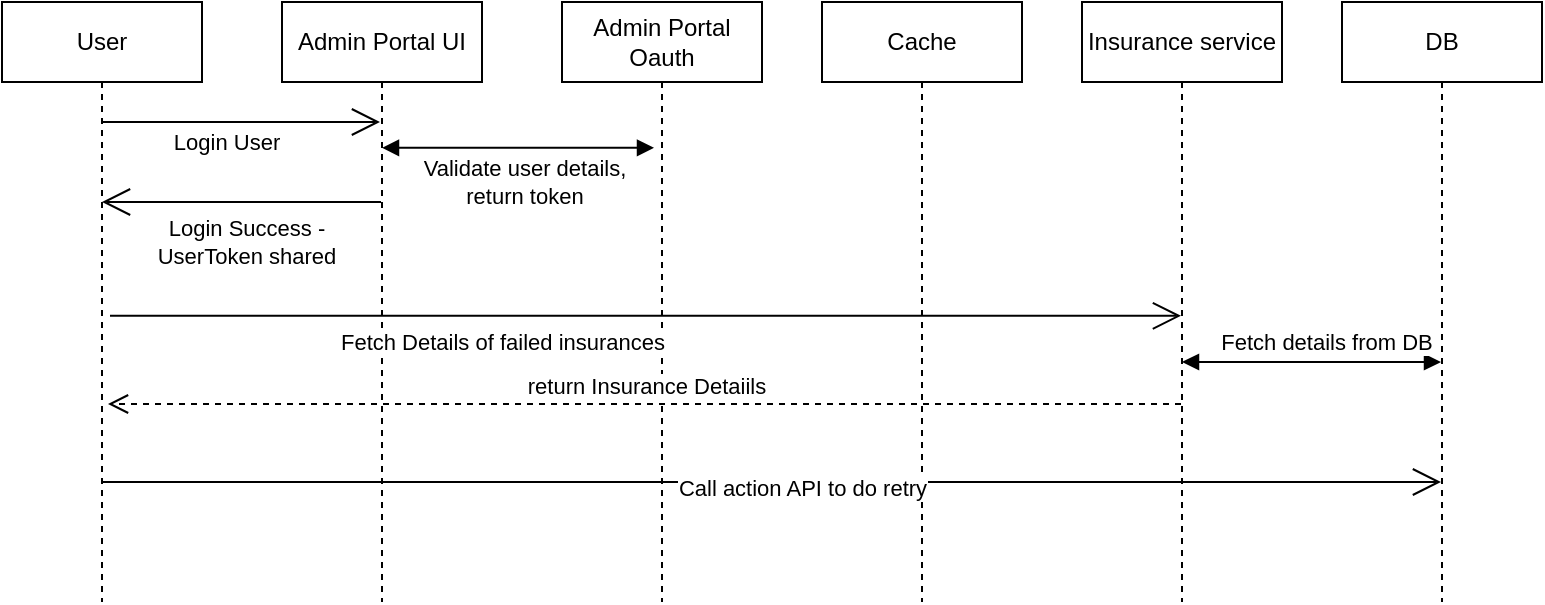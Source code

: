 <mxfile version="21.3.2" type="github">
  <diagram name="Page-1" id="_siwDrFcKnk8f0ph_S-L">
    <mxGraphModel dx="1194" dy="648" grid="1" gridSize="10" guides="1" tooltips="1" connect="1" arrows="1" fold="1" page="1" pageScale="1" pageWidth="850" pageHeight="1100" math="0" shadow="0">
      <root>
        <mxCell id="0" />
        <mxCell id="1" parent="0" />
        <mxCell id="wFQ3WPzUi1SbIOGA0kf2-1" value="User" style="shape=umlLifeline;perimeter=lifelinePerimeter;whiteSpace=wrap;html=1;container=1;dropTarget=0;collapsible=0;recursiveResize=0;outlineConnect=0;portConstraint=eastwest;newEdgeStyle={&quot;edgeStyle&quot;:&quot;elbowEdgeStyle&quot;,&quot;elbow&quot;:&quot;vertical&quot;,&quot;curved&quot;:0,&quot;rounded&quot;:0};" vertex="1" parent="1">
          <mxGeometry x="70" y="60" width="100" height="300" as="geometry" />
        </mxCell>
        <mxCell id="wFQ3WPzUi1SbIOGA0kf2-2" value="Admin Portal UI" style="shape=umlLifeline;perimeter=lifelinePerimeter;whiteSpace=wrap;html=1;container=1;dropTarget=0;collapsible=0;recursiveResize=0;outlineConnect=0;portConstraint=eastwest;newEdgeStyle={&quot;edgeStyle&quot;:&quot;elbowEdgeStyle&quot;,&quot;elbow&quot;:&quot;vertical&quot;,&quot;curved&quot;:0,&quot;rounded&quot;:0};" vertex="1" parent="1">
          <mxGeometry x="210" y="60" width="100" height="300" as="geometry" />
        </mxCell>
        <mxCell id="wFQ3WPzUi1SbIOGA0kf2-3" value="Cache" style="shape=umlLifeline;perimeter=lifelinePerimeter;whiteSpace=wrap;html=1;container=1;dropTarget=0;collapsible=0;recursiveResize=0;outlineConnect=0;portConstraint=eastwest;newEdgeStyle={&quot;edgeStyle&quot;:&quot;elbowEdgeStyle&quot;,&quot;elbow&quot;:&quot;vertical&quot;,&quot;curved&quot;:0,&quot;rounded&quot;:0};" vertex="1" parent="1">
          <mxGeometry x="480" y="60" width="100" height="300" as="geometry" />
        </mxCell>
        <mxCell id="wFQ3WPzUi1SbIOGA0kf2-4" value="Admin Portal Oauth" style="shape=umlLifeline;perimeter=lifelinePerimeter;whiteSpace=wrap;html=1;container=1;dropTarget=0;collapsible=0;recursiveResize=0;outlineConnect=0;portConstraint=eastwest;newEdgeStyle={&quot;edgeStyle&quot;:&quot;elbowEdgeStyle&quot;,&quot;elbow&quot;:&quot;vertical&quot;,&quot;curved&quot;:0,&quot;rounded&quot;:0};" vertex="1" parent="1">
          <mxGeometry x="350" y="60" width="100" height="300" as="geometry" />
        </mxCell>
        <mxCell id="wFQ3WPzUi1SbIOGA0kf2-5" value="Insurance service" style="shape=umlLifeline;perimeter=lifelinePerimeter;whiteSpace=wrap;html=1;container=1;dropTarget=0;collapsible=0;recursiveResize=0;outlineConnect=0;portConstraint=eastwest;newEdgeStyle={&quot;edgeStyle&quot;:&quot;elbowEdgeStyle&quot;,&quot;elbow&quot;:&quot;vertical&quot;,&quot;curved&quot;:0,&quot;rounded&quot;:0};" vertex="1" parent="1">
          <mxGeometry x="610" y="60" width="100" height="300" as="geometry" />
        </mxCell>
        <mxCell id="wFQ3WPzUi1SbIOGA0kf2-6" value="DB" style="shape=umlLifeline;perimeter=lifelinePerimeter;whiteSpace=wrap;html=1;container=1;dropTarget=0;collapsible=0;recursiveResize=0;outlineConnect=0;portConstraint=eastwest;newEdgeStyle={&quot;edgeStyle&quot;:&quot;elbowEdgeStyle&quot;,&quot;elbow&quot;:&quot;vertical&quot;,&quot;curved&quot;:0,&quot;rounded&quot;:0};" vertex="1" parent="1">
          <mxGeometry x="740" y="60" width="100" height="300" as="geometry" />
        </mxCell>
        <mxCell id="wFQ3WPzUi1SbIOGA0kf2-7" value="" style="endArrow=open;endFill=1;endSize=12;html=1;rounded=0;entryX=0.49;entryY=0.2;entryDx=0;entryDy=0;entryPerimeter=0;" edge="1" parent="1" source="wFQ3WPzUi1SbIOGA0kf2-1" target="wFQ3WPzUi1SbIOGA0kf2-2">
          <mxGeometry width="160" relative="1" as="geometry">
            <mxPoint x="340" y="340" as="sourcePoint" />
            <mxPoint x="500" y="340" as="targetPoint" />
          </mxGeometry>
        </mxCell>
        <mxCell id="wFQ3WPzUi1SbIOGA0kf2-8" value="Login User" style="edgeLabel;html=1;align=center;verticalAlign=middle;resizable=0;points=[];" vertex="1" connectable="0" parent="wFQ3WPzUi1SbIOGA0kf2-7">
          <mxGeometry x="-0.276" y="-2" relative="1" as="geometry">
            <mxPoint x="11" y="8" as="offset" />
          </mxGeometry>
        </mxCell>
        <mxCell id="wFQ3WPzUi1SbIOGA0kf2-9" value="" style="endArrow=open;endFill=1;endSize=12;html=1;rounded=0;" edge="1" parent="1" source="wFQ3WPzUi1SbIOGA0kf2-2" target="wFQ3WPzUi1SbIOGA0kf2-1">
          <mxGeometry width="160" relative="1" as="geometry">
            <mxPoint x="340" y="340" as="sourcePoint" />
            <mxPoint x="500" y="340" as="targetPoint" />
            <Array as="points">
              <mxPoint x="180" y="160" />
            </Array>
          </mxGeometry>
        </mxCell>
        <mxCell id="wFQ3WPzUi1SbIOGA0kf2-10" value="Login Success - &lt;br&gt;UserToken shared" style="edgeLabel;html=1;align=center;verticalAlign=middle;resizable=0;points=[];" vertex="1" connectable="0" parent="wFQ3WPzUi1SbIOGA0kf2-9">
          <mxGeometry x="0.35" y="-1" relative="1" as="geometry">
            <mxPoint x="26" y="21" as="offset" />
          </mxGeometry>
        </mxCell>
        <mxCell id="wFQ3WPzUi1SbIOGA0kf2-12" value="" style="endArrow=block;startArrow=block;endFill=1;startFill=1;html=1;rounded=0;entryX=0.46;entryY=0.243;entryDx=0;entryDy=0;entryPerimeter=0;" edge="1" parent="1" source="wFQ3WPzUi1SbIOGA0kf2-2" target="wFQ3WPzUi1SbIOGA0kf2-4">
          <mxGeometry width="160" relative="1" as="geometry">
            <mxPoint x="340" y="340" as="sourcePoint" />
            <mxPoint x="500" y="340" as="targetPoint" />
          </mxGeometry>
        </mxCell>
        <mxCell id="wFQ3WPzUi1SbIOGA0kf2-13" value="Validate user details, &lt;br&gt;return token" style="edgeLabel;html=1;align=center;verticalAlign=middle;resizable=0;points=[];" vertex="1" connectable="0" parent="wFQ3WPzUi1SbIOGA0kf2-12">
          <mxGeometry x="-0.275" y="-2" relative="1" as="geometry">
            <mxPoint x="21" y="15" as="offset" />
          </mxGeometry>
        </mxCell>
        <mxCell id="wFQ3WPzUi1SbIOGA0kf2-14" value="" style="endArrow=open;endFill=1;endSize=12;html=1;rounded=0;exitX=0.54;exitY=0.523;exitDx=0;exitDy=0;exitPerimeter=0;" edge="1" parent="1" source="wFQ3WPzUi1SbIOGA0kf2-1" target="wFQ3WPzUi1SbIOGA0kf2-5">
          <mxGeometry width="160" relative="1" as="geometry">
            <mxPoint x="340" y="340" as="sourcePoint" />
            <mxPoint x="500" y="340" as="targetPoint" />
          </mxGeometry>
        </mxCell>
        <mxCell id="wFQ3WPzUi1SbIOGA0kf2-15" value="Fetch Details of failed insurances" style="edgeLabel;html=1;align=center;verticalAlign=middle;resizable=0;points=[];" vertex="1" connectable="0" parent="wFQ3WPzUi1SbIOGA0kf2-14">
          <mxGeometry x="-0.298" y="-1" relative="1" as="geometry">
            <mxPoint x="8" y="12" as="offset" />
          </mxGeometry>
        </mxCell>
        <mxCell id="wFQ3WPzUi1SbIOGA0kf2-16" value="Fetch details from DB" style="endArrow=block;startArrow=block;endFill=1;startFill=1;html=1;rounded=0;" edge="1" parent="1" source="wFQ3WPzUi1SbIOGA0kf2-5" target="wFQ3WPzUi1SbIOGA0kf2-6">
          <mxGeometry x="0.085" y="10" width="160" relative="1" as="geometry">
            <mxPoint x="340" y="340" as="sourcePoint" />
            <mxPoint x="500" y="340" as="targetPoint" />
            <Array as="points">
              <mxPoint x="700" y="240" />
            </Array>
            <mxPoint x="1" as="offset" />
          </mxGeometry>
        </mxCell>
        <mxCell id="wFQ3WPzUi1SbIOGA0kf2-17" value="return Insurance Detaiils" style="html=1;verticalAlign=bottom;endArrow=open;dashed=1;endSize=8;edgeStyle=elbowEdgeStyle;elbow=vertical;curved=0;rounded=0;entryX=0.53;entryY=0.67;entryDx=0;entryDy=0;entryPerimeter=0;" edge="1" parent="1" source="wFQ3WPzUi1SbIOGA0kf2-5" target="wFQ3WPzUi1SbIOGA0kf2-1">
          <mxGeometry x="-0.001" relative="1" as="geometry">
            <mxPoint x="460" y="340" as="sourcePoint" />
            <mxPoint x="380" y="340" as="targetPoint" />
            <mxPoint as="offset" />
          </mxGeometry>
        </mxCell>
        <mxCell id="wFQ3WPzUi1SbIOGA0kf2-18" value="" style="endArrow=open;endFill=1;endSize=12;html=1;rounded=0;" edge="1" parent="1" source="wFQ3WPzUi1SbIOGA0kf2-1" target="wFQ3WPzUi1SbIOGA0kf2-6">
          <mxGeometry width="160" relative="1" as="geometry">
            <mxPoint x="340" y="340" as="sourcePoint" />
            <mxPoint x="500" y="340" as="targetPoint" />
            <Array as="points">
              <mxPoint x="530" y="300" />
            </Array>
          </mxGeometry>
        </mxCell>
        <mxCell id="wFQ3WPzUi1SbIOGA0kf2-19" value="Call action API to do retry" style="edgeLabel;html=1;align=center;verticalAlign=middle;resizable=0;points=[];" vertex="1" connectable="0" parent="wFQ3WPzUi1SbIOGA0kf2-18">
          <mxGeometry x="0.082" y="-3" relative="1" as="geometry">
            <mxPoint x="-12" as="offset" />
          </mxGeometry>
        </mxCell>
      </root>
    </mxGraphModel>
  </diagram>
</mxfile>
